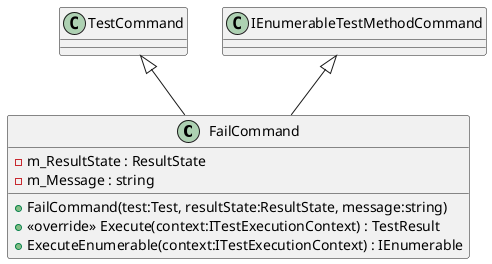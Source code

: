 @startuml
class FailCommand {
    - m_ResultState : ResultState
    - m_Message : string
    + FailCommand(test:Test, resultState:ResultState, message:string)
    + <<override>> Execute(context:ITestExecutionContext) : TestResult
    + ExecuteEnumerable(context:ITestExecutionContext) : IEnumerable
}
TestCommand <|-- FailCommand
IEnumerableTestMethodCommand <|-- FailCommand
@enduml
